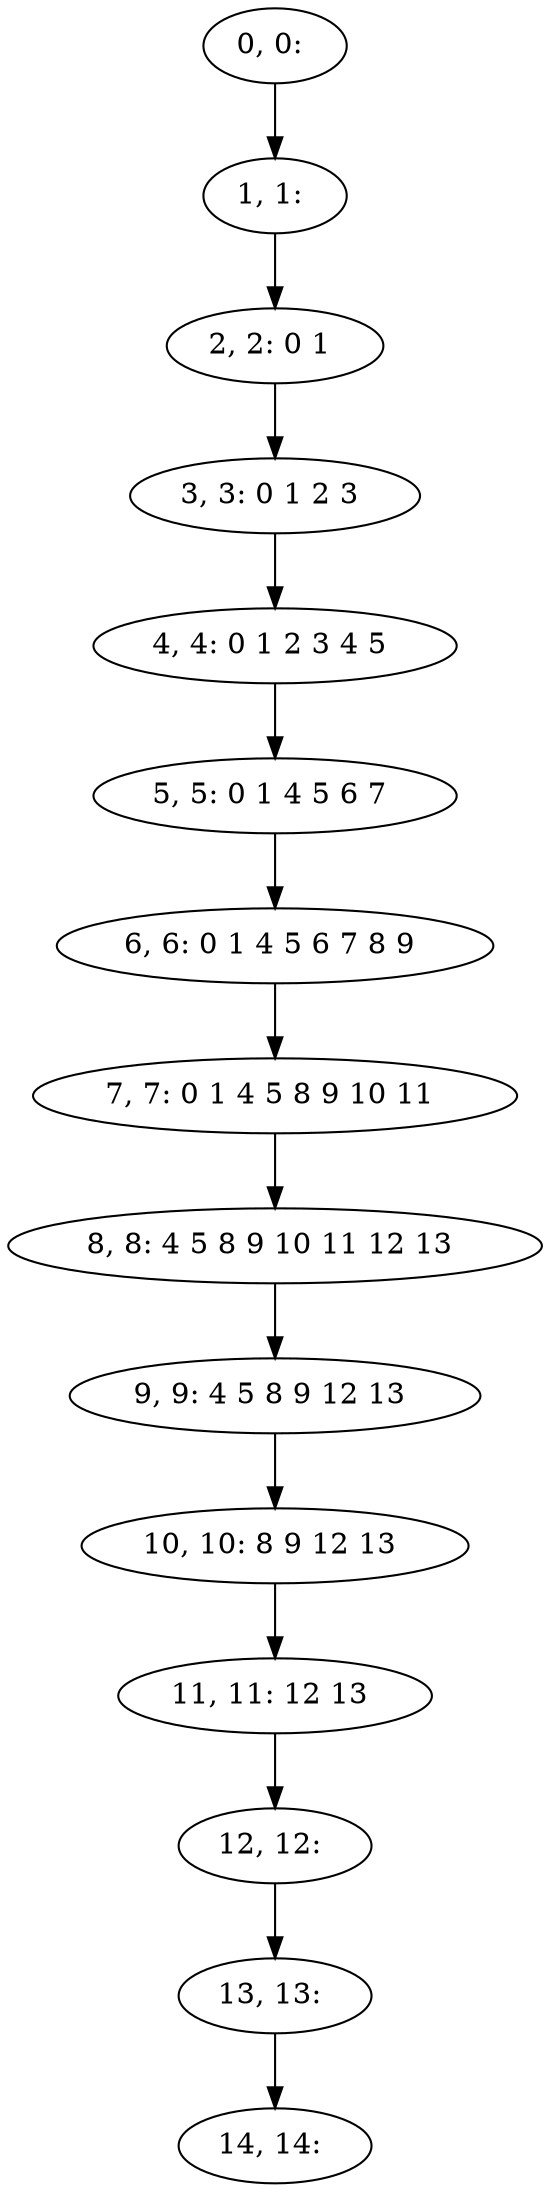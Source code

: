 digraph G {
0[label="0, 0: "];
1[label="1, 1: "];
2[label="2, 2: 0 1 "];
3[label="3, 3: 0 1 2 3 "];
4[label="4, 4: 0 1 2 3 4 5 "];
5[label="5, 5: 0 1 4 5 6 7 "];
6[label="6, 6: 0 1 4 5 6 7 8 9 "];
7[label="7, 7: 0 1 4 5 8 9 10 11 "];
8[label="8, 8: 4 5 8 9 10 11 12 13 "];
9[label="9, 9: 4 5 8 9 12 13 "];
10[label="10, 10: 8 9 12 13 "];
11[label="11, 11: 12 13 "];
12[label="12, 12: "];
13[label="13, 13: "];
14[label="14, 14: "];
0->1 ;
1->2 ;
2->3 ;
3->4 ;
4->5 ;
5->6 ;
6->7 ;
7->8 ;
8->9 ;
9->10 ;
10->11 ;
11->12 ;
12->13 ;
13->14 ;
}
